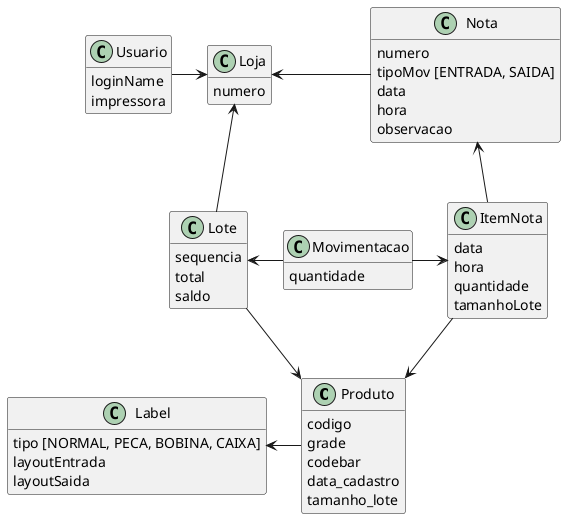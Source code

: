 @startuml modelo
hide methods

class Produto{
	codigo
	grade
	codebar
	data_cadastro
	tamanho_lote
}

class ItemNota{
	data
	hora
	quantidade
	tamanhoLote
}

class Nota {
	numero
	tipoMov [ENTRADA, SAIDA]
	data
	hora
	observacao
}

class Lote {
	sequencia
	total
	saldo
}

class Movimentacao {
	quantidade
}

class Loja {
	numero
}

class Usuario {
	loginName
	impressora
}

class Label {
	tipo [NORMAL, PECA, BOBINA, CAIXA]
	layoutEntrada
	layoutSaida
}


ItemNota	-u->	Nota
ItemNota	-->	Produto
Lote		-->	Produto
Lote		-u->	Loja
Movimentacao	-l->	Lote
Movimentacao	-r->	ItemNota
Nota		-l->	Loja
Usuario		-r->	Loja
Produto		-l->	Label
@enduml

